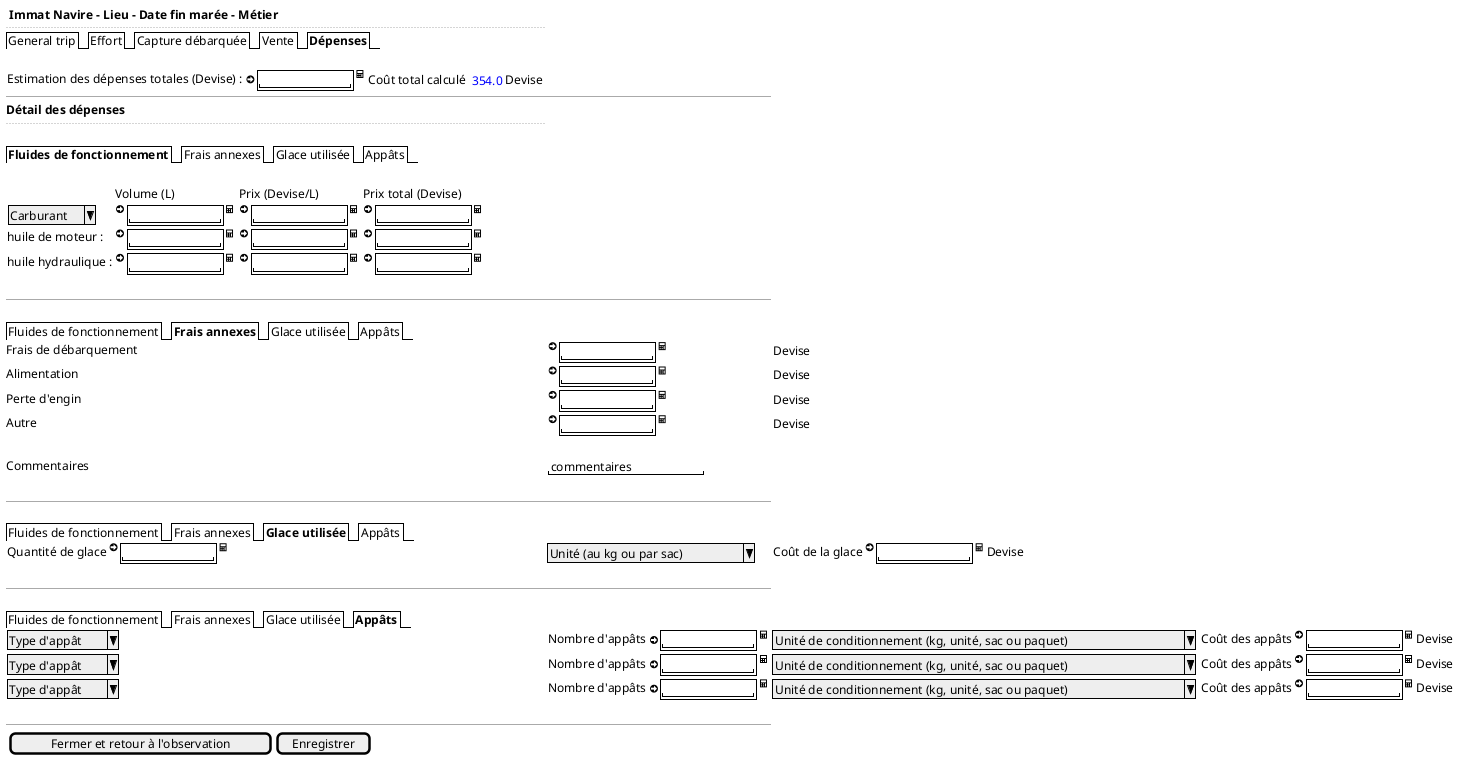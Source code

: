 @startsalt
{
  <b> Immat Navire - Lieu - Date fin marée - Métier
  ..
  {/ General trip | Effort | Capture débarquée | Vente | <b>Dépenses }
  .
  {Estimation des dépenses totales (Devise) : <&arrow-circle-right> {+"           " } <&calculator> | {Coût total calculé  {<color:blue> 354.0} Devise }}
  -- | --
  <b>Détail des dépenses
  ..
  .
    {/ <b>Fluides de fonctionnement | Frais annexes | Glace utilisée | Appâts }
  .
    {
    .                   | {Volume (L)} | {Prix (Devise/L)} | {Prix total (Devise)}
    { ^Carburant^ }     | { <&arrow-circle-right> {+"           " } <&calculator>} | {<&arrow-circle-right> {+"           " } <&calculator>} | {<&arrow-circle-right> {+"           " } <&calculator>}
    huile de moteur :   | { <&arrow-circle-right> {+"           " } <&calculator>} | {<&arrow-circle-right> {+"           " } <&calculator>} | {<&arrow-circle-right> {+"           " } <&calculator>}
    huile hydraulique : | { <&arrow-circle-right> {+"           " } <&calculator>} | {<&arrow-circle-right> {+"           " } <&calculator>} | {<&arrow-circle-right> {+"           " } <&calculator>}
    }
  .
  -- | --
  .
    {/ Fluides de fonctionnement | <b>Frais annexes | Glace utilisée | Appâts }

    Frais de débarquement | { <&arrow-circle-right> {+"           " } <&calculator>} | {Devise}
    Alimentation          | { <&arrow-circle-right> {+"           " } <&calculator>} | {Devise}
    Perte d'engin         | { <&arrow-circle-right> {+"           " } <&calculator>} | {Devise}
    Autre                 | { <&arrow-circle-right> {+"           " } <&calculator>} | {Devise}
    .
    Commentaires              | { "commentaires       "}
  .
  -- | --
  .
    {/ Fluides de fonctionnement | Frais annexes | <b>Glace utilisée | Appâts }

    {Quantité de glace | <&arrow-circle-right> {+"           " } <&calculator>}  | { ^Unité (au kg ou par sac)^ } | { Coût de la glace | <&arrow-circle-right> {+"           " } <&calculator> | Devise}
  .
  -- | --
  .
    {/ Fluides de fonctionnement | Frais annexes | Glace utilisée | <b>Appâts }

    { ^Type d'appât^ } | {Nombre d'appâts <&arrow-circle-right> {+"           " } <&calculator>} | { ^Unité de conditionnement (kg, unité, sac ou paquet)^ } | { Coût des appâts | <&arrow-circle-right> {+"           " } <&calculator> | Devise}
    { ^Type d'appât^ } | {Nombre d'appâts <&arrow-circle-right> {+"           " } <&calculator>} | { ^Unité de conditionnement (kg, unité, sac ou paquet)^ } | { Coût des appâts | <&arrow-circle-right> {+"           " } <&calculator> | Devise}
    { ^Type d'appât^ } | {Nombre d'appâts <&arrow-circle-right> {+"           " } <&calculator>} | { ^Unité de conditionnement (kg, unité, sac ou paquet)^ } | { Coût des appâts | <&arrow-circle-right> {+"           " } <&calculator> | Devise}
  .
  -- | --
  {{[Fermer et retour à l'observation] | [Enregistrer]}}
}
@endsalt
